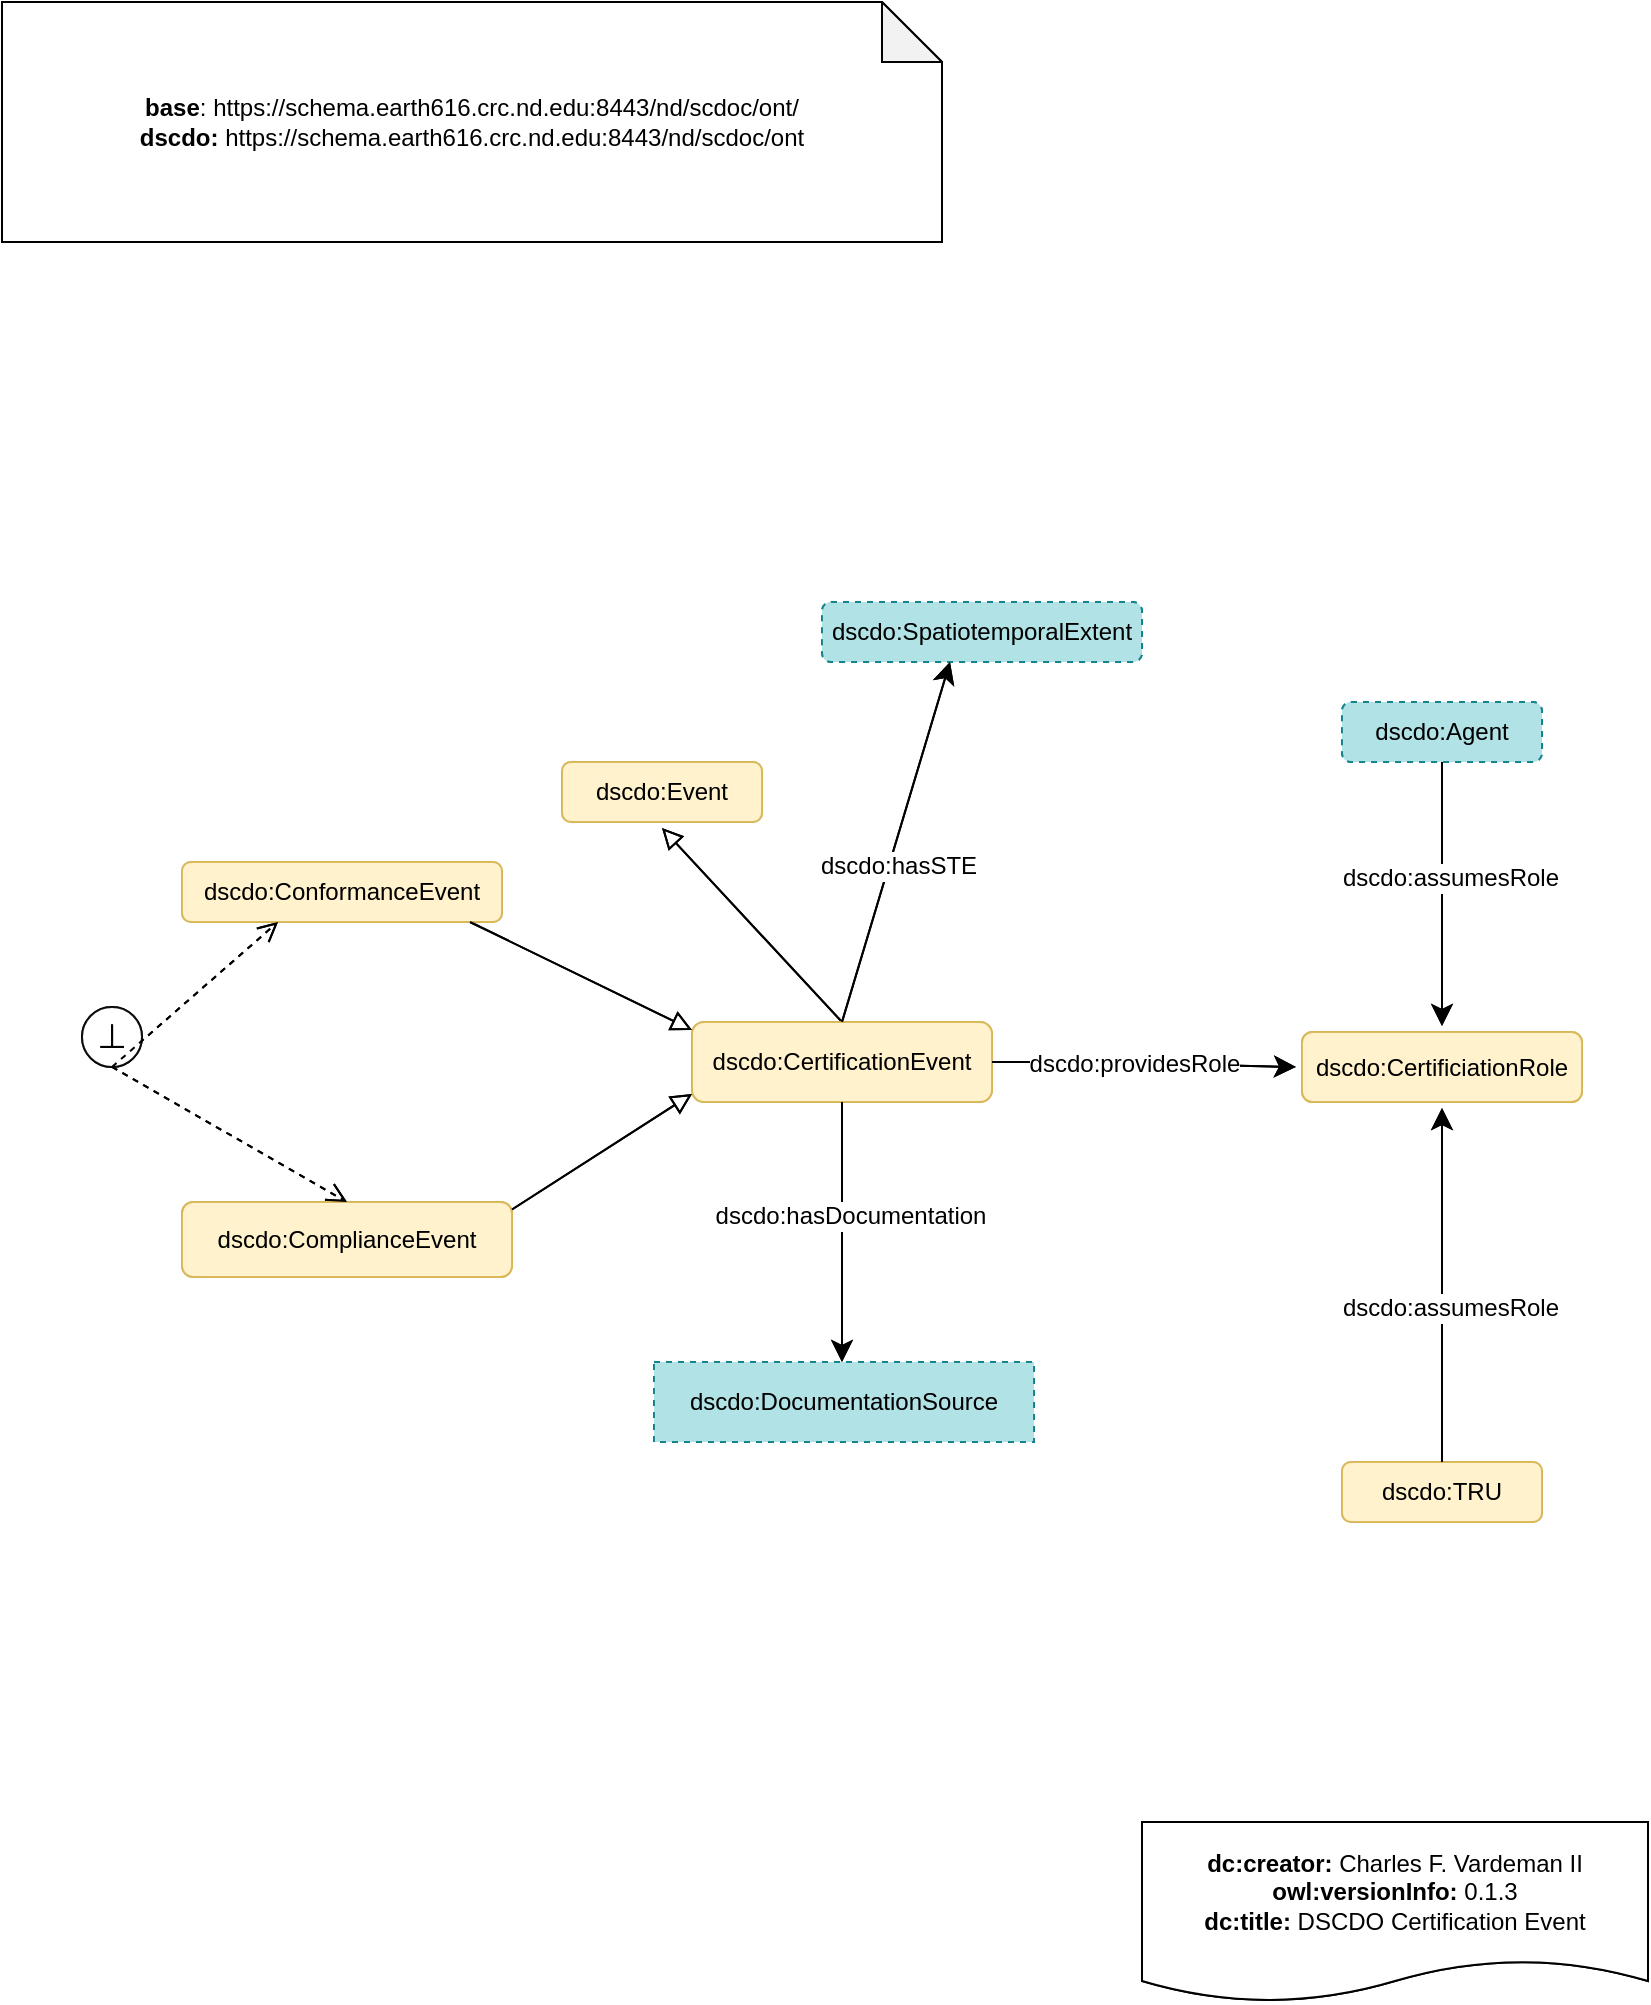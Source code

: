 <mxfile>
    <diagram id="dvkgy0GouwTX88Mty2K7" name="Page-1">
        <mxGraphModel dx="871" dy="945" grid="1" gridSize="10" guides="1" tooltips="1" connect="1" arrows="1" fold="1" page="1" pageScale="1" pageWidth="850" pageHeight="1100" math="0" shadow="0">
            <root>
                <mxCell id="0"/>
                <mxCell id="1" parent="0"/>
                <mxCell id="2" value="&lt;div&gt;&lt;b&gt;base&lt;/b&gt;: https://schema.earth616.crc.nd.edu:8443/nd/scdoc/ont/&lt;/div&gt;&lt;div&gt;&lt;b&gt;dscdo:&lt;/b&gt;&amp;nbsp;https://schema.earth616.crc.nd.edu:8443/nd/scdoc/ont&lt;/div&gt;" style="shape=note;whiteSpace=wrap;html=1;backgroundOutline=1;darkOpacity=0.05;" parent="1" vertex="1">
                    <mxGeometry y="10" width="470" height="120" as="geometry"/>
                </mxCell>
                <mxCell id="3" value="&lt;div&gt;&lt;b&gt;dc:creator:&lt;/b&gt;&amp;nbsp;Charles F. Vardeman II&lt;/div&gt;&lt;div&gt;&lt;b&gt;owl:versionInfo:&lt;/b&gt; 0.1.3&lt;/div&gt;&lt;div&gt;&lt;b&gt;dc:title:&lt;/b&gt;&amp;nbsp;DSCDO Certification Event&lt;/div&gt;" style="shape=document;whiteSpace=wrap;html=1;boundedLbl=1;labelBackgroundColor=#ffffff;strokeColor=#000000;fontSize=12;fontColor=#000000;size=0.233;" parent="1" vertex="1">
                    <mxGeometry x="570" y="920" width="253" height="90" as="geometry"/>
                </mxCell>
                <mxCell id="4" value="" style="endArrow=block;html=1;fontColor=#000099;exitX=0.5;exitY=0;exitDx=0;exitDy=0;endFill=0;entryX=0.5;entryY=1;entryDx=0;entryDy=0;endSize=8;arcSize=0;fontFamily=Helvetica;" parent="1" source="6" target="5" edge="1">
                    <mxGeometry width="50" height="50" relative="1" as="geometry">
                        <mxPoint x="145" y="460" as="sourcePoint"/>
                        <mxPoint x="303.0" y="460" as="targetPoint"/>
                    </mxGeometry>
                </mxCell>
                <mxCell id="5" value="dscdo:Event" style="rounded=1;whiteSpace=wrap;html=1;snapToPoint=1;points=[[0.1,0],[0.2,0],[0.3,0],[0.4,0],[0.5,0],[0.6,0],[0.7,0],[0.8,0],[0.9,0],[0,0.1],[0,0.3],[0,0.5],[0,0.7],[0,0.9],[0.1,1],[0.2,1],[0.3,1],[0.4,1],[0.5,1],[0.6,1],[0.7,1],[0.8,1],[0.9,1],[1,0.1],[1,0.3],[1,0.5],[1,0.7],[1,0.9]];fontFamily=Helvetica;fillColor=#fff2cc;strokeColor=#d6b656;perimeterSpacing=3;opacity=90;" parent="1" vertex="1">
                    <mxGeometry x="280" y="390" width="100" height="30" as="geometry"/>
                </mxCell>
                <mxCell id="6" value="dscdo:CertificationEvent" style="rounded=1;whiteSpace=wrap;html=1;snapToPoint=1;points=[[0.1,0],[0.2,0],[0.3,0],[0.4,0],[0.5,0],[0.6,0],[0.7,0],[0.8,0],[0.9,0],[0,0.1],[0,0.3],[0,0.5],[0,0.7],[0,0.9],[0.1,1],[0.2,1],[0.3,1],[0.4,1],[0.5,1],[0.6,1],[0.7,1],[0.8,1],[0.9,1],[1,0.1],[1,0.3],[1,0.5],[1,0.7],[1,0.9]];fontFamily=Helvetica;fillColor=#fff2cc;strokeColor=#d6b656;perimeterSpacing=0;opacity=90;" parent="1" vertex="1">
                    <mxGeometry x="345" y="520" width="150" height="40" as="geometry"/>
                </mxCell>
                <mxCell id="11" value="dscdo:CertificiationRole" style="rounded=1;whiteSpace=wrap;html=1;snapToPoint=1;points=[[0.1,0],[0.2,0],[0.3,0],[0.4,0],[0.5,0],[0.6,0],[0.7,0],[0.8,0],[0.9,0],[0,0.1],[0,0.3],[0,0.5],[0,0.7],[0,0.9],[0.1,1],[0.2,1],[0.3,1],[0.4,1],[0.5,1],[0.6,1],[0.7,1],[0.8,1],[0.9,1],[1,0.1],[1,0.3],[1,0.5],[1,0.7],[1,0.9]];fontFamily=Helvetica;fillColor=#fff2cc;strokeColor=#d6b656;perimeterSpacing=3;opacity=90;" parent="1" vertex="1">
                    <mxGeometry x="650" y="525" width="140" height="35" as="geometry"/>
                </mxCell>
                <mxCell id="13" value="" style="endArrow=classic;html=1;exitX=1;exitY=0.5;exitDx=0;exitDy=0;entryX=0;entryY=0.5;entryDx=0;entryDy=0;endSize=8;arcSize=0;fontFamily=Helvetica;" parent="1" source="6" target="11" edge="1">
                    <mxGeometry width="50" height="50" relative="1" as="geometry">
                        <mxPoint x="330" y="485" as="sourcePoint"/>
                        <mxPoint x="422.0" y="588.33" as="targetPoint"/>
                        <Array as="points">
                            <mxPoint x="540" y="540"/>
                        </Array>
                    </mxGeometry>
                </mxCell>
                <mxCell id="14" value="&lt;div&gt;dscdo:providesRole&lt;/div&gt;" style="text;html=1;align=center;verticalAlign=middle;resizable=0;points=[];labelBackgroundColor=#ffffff;fontFamily=Helvetica;" parent="13" vertex="1" connectable="0">
                    <mxGeometry x="-0.127" relative="1" as="geometry">
                        <mxPoint x="4.17" as="offset"/>
                    </mxGeometry>
                </mxCell>
                <mxCell id="15" value="dscdo:Agent" style="rounded=1;whiteSpace=wrap;html=1;snapToPoint=1;points=[[0.1,0],[0.2,0],[0.3,0],[0.4,0],[0.5,0],[0.6,0],[0.7,0],[0.8,0],[0.9,0],[0,0.1],[0,0.3],[0,0.5],[0,0.7],[0,0.9],[0.1,1],[0.2,1],[0.3,1],[0.4,1],[0.5,1],[0.6,1],[0.7,1],[0.8,1],[0.9,1],[1,0.1],[1,0.3],[1,0.5],[1,0.7],[1,0.9]];fontFamily=Helvetica;opacity=90;fillColor=#b0e3e6;strokeColor=#0e8088;dashed=1;" parent="1" vertex="1">
                    <mxGeometry x="670" y="360" width="100" height="30" as="geometry"/>
                </mxCell>
                <mxCell id="17" value="" style="endArrow=classic;html=1;endSize=8;arcSize=0;fontFamily=Helvetica;" parent="1" source="15" target="11" edge="1">
                    <mxGeometry width="50" height="50" relative="1" as="geometry">
                        <mxPoint x="820" y="430" as="sourcePoint"/>
                        <mxPoint x="705" y="340" as="targetPoint"/>
                    </mxGeometry>
                </mxCell>
                <mxCell id="18" value="&lt;div&gt;dscdo:assumesRole&lt;/div&gt;" style="text;html=1;align=center;verticalAlign=middle;resizable=0;points=[];labelBackgroundColor=#ffffff;rounded=1;fontFamily=Helvetica;opacity=90;" parent="17" vertex="1" connectable="0">
                    <mxGeometry x="-0.127" relative="1" as="geometry">
                        <mxPoint x="4.17" as="offset"/>
                    </mxGeometry>
                </mxCell>
                <mxCell id="19" value="dscdo:DocumentationSource" style="rounded=0;whiteSpace=wrap;html=1;snapToPoint=1;points=[[0.1,0],[0.2,0],[0.3,0],[0.4,0],[0.5,0],[0.6,0],[0.7,0],[0.8,0],[0.9,0],[0,0.1],[0,0.3],[0,0.5],[0,0.7],[0,0.9],[0.1,1],[0.2,1],[0.3,1],[0.4,1],[0.5,1],[0.6,1],[0.7,1],[0.8,1],[0.9,1],[1,0.1],[1,0.3],[1,0.5],[1,0.7],[1,0.9]];dashed=1;fontFamily=Helvetica;opacity=90;fillColor=#b0e3e6;strokeColor=#0e8088;" parent="1" vertex="1">
                    <mxGeometry x="326" y="690" width="190" height="40" as="geometry"/>
                </mxCell>
                <mxCell id="21" value="" style="endArrow=classic;html=1;exitX=0.5;exitY=1;exitDx=0;exitDy=0;entryX=0.5;entryY=0;entryDx=0;entryDy=0;endSize=8;arcSize=0;fontFamily=Helvetica;" parent="1" source="6" edge="1">
                    <mxGeometry width="50" height="50" relative="1" as="geometry">
                        <mxPoint x="420" y="485" as="sourcePoint"/>
                        <mxPoint x="420" y="690" as="targetPoint"/>
                    </mxGeometry>
                </mxCell>
                <mxCell id="22" value="&lt;div&gt;dscdo:hasDocumentation&lt;/div&gt;" style="text;html=1;align=center;verticalAlign=middle;resizable=0;points=[];labelBackgroundColor=#ffffff;rounded=1;dashed=1;fontFamily=Helvetica;opacity=90;" parent="21" vertex="1" connectable="0">
                    <mxGeometry x="-0.127" relative="1" as="geometry">
                        <mxPoint x="4.17" as="offset"/>
                    </mxGeometry>
                </mxCell>
                <mxCell id="24" value="dscdo:TRU" style="rounded=1;whiteSpace=wrap;html=1;snapToPoint=1;points=[[0.1,0],[0.2,0],[0.3,0],[0.4,0],[0.5,0],[0.6,0],[0.7,0],[0.8,0],[0.9,0],[0,0.1],[0,0.3],[0,0.5],[0,0.7],[0,0.9],[0.1,1],[0.2,1],[0.3,1],[0.4,1],[0.5,1],[0.6,1],[0.7,1],[0.8,1],[0.9,1],[1,0.1],[1,0.3],[1,0.5],[1,0.7],[1,0.9]];fontFamily=Helvetica;opacity=90;fillColor=#fff2cc;strokeColor=#d6b656;" parent="1" vertex="1">
                    <mxGeometry x="670" y="740" width="100" height="30" as="geometry"/>
                </mxCell>
                <mxCell id="25" value="" style="endArrow=classic;html=1;entryX=0.5;entryY=1;entryDx=0;entryDy=0;endSize=8;arcSize=0;fontFamily=Helvetica;" parent="1" source="24" target="11" edge="1">
                    <mxGeometry width="50" height="50" relative="1" as="geometry">
                        <mxPoint x="750" y="780" as="sourcePoint"/>
                        <mxPoint x="983" y="785" as="targetPoint"/>
                    </mxGeometry>
                </mxCell>
                <mxCell id="26" value="&lt;div&gt;dscdo:assumesRole&lt;/div&gt;" style="text;html=1;align=center;verticalAlign=middle;resizable=0;points=[];labelBackgroundColor=#ffffff;rounded=1;dashed=1;fontFamily=Helvetica;opacity=90;" parent="25" vertex="1" connectable="0">
                    <mxGeometry x="-0.127" relative="1" as="geometry">
                        <mxPoint x="4.17" as="offset"/>
                    </mxGeometry>
                </mxCell>
                <mxCell id="27" value="⊥" style="ellipse;whiteSpace=wrap;html=1;aspect=fixed;fontSize=17;rounded=1;fontFamily=Helvetica;opacity=90;" parent="1" vertex="1">
                    <mxGeometry x="40" y="512.5" width="30" height="30" as="geometry"/>
                </mxCell>
                <mxCell id="28" value="dscdo:ComplianceEvent" style="rounded=1;whiteSpace=wrap;html=1;snapToPoint=1;points=[[0.1,0],[0.2,0],[0.3,0],[0.4,0],[0.5,0],[0.6,0],[0.7,0],[0.8,0],[0.9,0],[0,0.1],[0,0.3],[0,0.5],[0,0.7],[0,0.9],[0.1,1],[0.2,1],[0.3,1],[0.4,1],[0.5,1],[0.6,1],[0.7,1],[0.8,1],[0.9,1],[1,0.1],[1,0.3],[1,0.5],[1,0.7],[1,0.9]];fontFamily=Helvetica;opacity=90;fillColor=#fff2cc;strokeColor=#d6b656;" parent="1" vertex="1">
                    <mxGeometry x="90" y="610" width="165" height="37.5" as="geometry"/>
                </mxCell>
                <mxCell id="29" value="dscdo:ConformanceEvent" style="rounded=1;whiteSpace=wrap;html=1;snapToPoint=1;points=[[0.1,0],[0.2,0],[0.3,0],[0.4,0],[0.5,0],[0.6,0],[0.7,0],[0.8,0],[0.9,0],[0,0.1],[0,0.3],[0,0.5],[0,0.7],[0,0.9],[0.1,1],[0.2,1],[0.3,1],[0.4,1],[0.5,1],[0.6,1],[0.7,1],[0.8,1],[0.9,1],[1,0.1],[1,0.3],[1,0.5],[1,0.7],[1,0.9]];fontFamily=Helvetica;opacity=90;fillColor=#fff2cc;strokeColor=#d6b656;" parent="1" vertex="1">
                    <mxGeometry x="90" y="440" width="160" height="30" as="geometry"/>
                </mxCell>
                <mxCell id="30" value="" style="endArrow=open;html=1;fontColor=#000099;endFill=0;dashed=1;endSize=8;entryX=0.5;entryY=0;entryDx=0;entryDy=0;exitX=0.5;exitY=1;exitDx=0;exitDy=0;arcSize=0;fontFamily=Helvetica;" parent="1" source="27" target="28" edge="1">
                    <mxGeometry width="50" height="50" relative="1" as="geometry">
                        <mxPoint x="172.0" y="552.5" as="sourcePoint"/>
                        <mxPoint x="22" y="562.5" as="targetPoint"/>
                    </mxGeometry>
                </mxCell>
                <mxCell id="31" value="" style="endArrow=open;html=1;fontColor=#000099;endFill=0;dashed=1;entryX=0.3;entryY=1;entryDx=0;entryDy=0;endSize=8;exitX=0.5;exitY=1;exitDx=0;exitDy=0;arcSize=0;fontFamily=Helvetica;" parent="1" source="27" target="29" edge="1">
                    <mxGeometry width="50" height="50" relative="1" as="geometry">
                        <mxPoint x="227" y="548.5" as="sourcePoint"/>
                        <mxPoint x="174" y="547.5" as="targetPoint"/>
                    </mxGeometry>
                </mxCell>
                <mxCell id="33" value="" style="endArrow=block;html=1;fontColor=#000099;exitX=0.9;exitY=1;exitDx=0;exitDy=0;endFill=0;entryX=0;entryY=0.1;entryDx=0;entryDy=0;endSize=8;arcSize=0;fontFamily=Helvetica;" parent="1" source="29" target="6" edge="1">
                    <mxGeometry width="50" height="50" relative="1" as="geometry">
                        <mxPoint x="320" y="570" as="sourcePoint"/>
                        <mxPoint x="320" y="510" as="targetPoint"/>
                    </mxGeometry>
                </mxCell>
                <mxCell id="36" value="" style="endArrow=block;html=1;fontColor=#000099;exitX=1;exitY=0.1;exitDx=0;exitDy=0;endFill=0;entryX=0;entryY=0.9;entryDx=0;entryDy=0;endSize=8;arcSize=0;fontFamily=Helvetica;" parent="1" source="28" target="6" edge="1">
                    <mxGeometry width="50" height="50" relative="1" as="geometry">
                        <mxPoint x="200" y="540" as="sourcePoint"/>
                        <mxPoint x="311" y="594" as="targetPoint"/>
                    </mxGeometry>
                </mxCell>
                <mxCell id="37" value="dscdo:SpatiotemporalExtent" style="rounded=1;whiteSpace=wrap;html=1;snapToPoint=1;points=[[0.1,0],[0.2,0],[0.3,0],[0.4,0],[0.5,0],[0.6,0],[0.7,0],[0.8,0],[0.9,0],[0,0.1],[0,0.3],[0,0.5],[0,0.7],[0,0.9],[0.1,1],[0.2,1],[0.3,1],[0.4,1],[0.5,1],[0.6,1],[0.7,1],[0.8,1],[0.9,1],[1,0.1],[1,0.3],[1,0.5],[1,0.7],[1,0.9]];fontFamily=Helvetica;opacity=90;fillColor=#b0e3e6;strokeColor=#0e8088;dashed=1;" parent="1" vertex="1">
                    <mxGeometry x="410" y="310" width="160" height="30" as="geometry"/>
                </mxCell>
                <mxCell id="39" value="" style="endArrow=classic;html=1;entryX=0.4;entryY=1;entryDx=0;entryDy=0;endSize=8;arcSize=0;fontFamily=Helvetica;" parent="1" source="6" target="37" edge="1">
                    <mxGeometry width="50" height="50" relative="1" as="geometry">
                        <mxPoint x="360" y="295" as="sourcePoint"/>
                        <mxPoint x="452.0" y="398.33" as="targetPoint"/>
                    </mxGeometry>
                </mxCell>
                <mxCell id="40" value="&lt;div&gt;dscdo:hasSTE&lt;/div&gt;" style="text;html=1;align=center;verticalAlign=middle;resizable=0;points=[];labelBackgroundColor=#ffffff;rounded=1;fontFamily=Helvetica;opacity=90;" parent="39" vertex="1" connectable="0">
                    <mxGeometry x="-0.127" relative="1" as="geometry">
                        <mxPoint x="4.17" as="offset"/>
                    </mxGeometry>
                </mxCell>
                <mxCell id="41" value="&lt;div&gt;&lt;b&gt;base&lt;/b&gt;: https://schema.earth616.crc.nd.edu:8443/nd/scdoc/ont/&lt;/div&gt;&lt;div&gt;&lt;b&gt;dscdo:&lt;/b&gt;&amp;nbsp;https://schema.earth616.crc.nd.edu:8443/nd/scdoc/ont&lt;/div&gt;" style="shape=note;whiteSpace=wrap;html=1;backgroundOutline=1;darkOpacity=0.05;" vertex="1" parent="1">
                    <mxGeometry y="10" width="470" height="120" as="geometry"/>
                </mxCell>
                <mxCell id="42" value="&lt;div&gt;&lt;b&gt;dc:creator:&lt;/b&gt;&amp;nbsp;Charles F. Vardeman II&lt;/div&gt;&lt;div&gt;&lt;b&gt;owl:versionInfo:&lt;/b&gt; 0.1.3&lt;/div&gt;&lt;div&gt;&lt;b&gt;dc:title:&lt;/b&gt;&amp;nbsp;DSCDO Certification Event&lt;/div&gt;" style="shape=document;whiteSpace=wrap;html=1;boundedLbl=1;labelBackgroundColor=#ffffff;strokeColor=#000000;fontSize=12;fontColor=#000000;size=0.233;" vertex="1" parent="1">
                    <mxGeometry x="570" y="920" width="253" height="90" as="geometry"/>
                </mxCell>
                <mxCell id="43" value="" style="endArrow=block;html=1;fontColor=#000099;exitX=0.5;exitY=0;exitDx=0;exitDy=0;endFill=0;entryX=0.5;entryY=1;entryDx=0;entryDy=0;endSize=8;arcSize=0;fontFamily=Helvetica;" edge="1" parent="1" source="45" target="44">
                    <mxGeometry width="50" height="50" relative="1" as="geometry">
                        <mxPoint x="145" y="460" as="sourcePoint"/>
                        <mxPoint x="303.0" y="460" as="targetPoint"/>
                    </mxGeometry>
                </mxCell>
                <mxCell id="44" value="dscdo:Event" style="rounded=1;whiteSpace=wrap;html=1;snapToPoint=1;points=[[0.1,0],[0.2,0],[0.3,0],[0.4,0],[0.5,0],[0.6,0],[0.7,0],[0.8,0],[0.9,0],[0,0.1],[0,0.3],[0,0.5],[0,0.7],[0,0.9],[0.1,1],[0.2,1],[0.3,1],[0.4,1],[0.5,1],[0.6,1],[0.7,1],[0.8,1],[0.9,1],[1,0.1],[1,0.3],[1,0.5],[1,0.7],[1,0.9]];fontFamily=Helvetica;fillColor=#fff2cc;strokeColor=#d6b656;perimeterSpacing=3;opacity=90;" vertex="1" parent="1">
                    <mxGeometry x="280" y="390" width="100" height="30" as="geometry"/>
                </mxCell>
                <mxCell id="45" value="dscdo:CertificationEvent" style="rounded=1;whiteSpace=wrap;html=1;snapToPoint=1;points=[[0.1,0],[0.2,0],[0.3,0],[0.4,0],[0.5,0],[0.6,0],[0.7,0],[0.8,0],[0.9,0],[0,0.1],[0,0.3],[0,0.5],[0,0.7],[0,0.9],[0.1,1],[0.2,1],[0.3,1],[0.4,1],[0.5,1],[0.6,1],[0.7,1],[0.8,1],[0.9,1],[1,0.1],[1,0.3],[1,0.5],[1,0.7],[1,0.9]];fontFamily=Helvetica;fillColor=#fff2cc;strokeColor=#d6b656;perimeterSpacing=0;opacity=90;" vertex="1" parent="1">
                    <mxGeometry x="345" y="520" width="150" height="40" as="geometry"/>
                </mxCell>
                <mxCell id="46" value="dscdo:CertificiationRole" style="rounded=1;whiteSpace=wrap;html=1;snapToPoint=1;points=[[0.1,0],[0.2,0],[0.3,0],[0.4,0],[0.5,0],[0.6,0],[0.7,0],[0.8,0],[0.9,0],[0,0.1],[0,0.3],[0,0.5],[0,0.7],[0,0.9],[0.1,1],[0.2,1],[0.3,1],[0.4,1],[0.5,1],[0.6,1],[0.7,1],[0.8,1],[0.9,1],[1,0.1],[1,0.3],[1,0.5],[1,0.7],[1,0.9]];fontFamily=Helvetica;fillColor=#fff2cc;strokeColor=#d6b656;perimeterSpacing=3;opacity=90;" vertex="1" parent="1">
                    <mxGeometry x="650" y="525" width="140" height="35" as="geometry"/>
                </mxCell>
                <mxCell id="47" value="" style="endArrow=classic;html=1;exitX=1;exitY=0.5;exitDx=0;exitDy=0;entryX=0;entryY=0.5;entryDx=0;entryDy=0;endSize=8;arcSize=0;fontFamily=Helvetica;" edge="1" parent="1" source="45" target="46">
                    <mxGeometry width="50" height="50" relative="1" as="geometry">
                        <mxPoint x="330" y="485" as="sourcePoint"/>
                        <mxPoint x="422.0" y="588.33" as="targetPoint"/>
                        <Array as="points">
                            <mxPoint x="540" y="540"/>
                        </Array>
                    </mxGeometry>
                </mxCell>
                <mxCell id="48" value="&lt;div&gt;dscdo:providesRole&lt;/div&gt;" style="text;html=1;align=center;verticalAlign=middle;resizable=0;points=[];labelBackgroundColor=#ffffff;fontFamily=Helvetica;" vertex="1" connectable="0" parent="47">
                    <mxGeometry x="-0.127" relative="1" as="geometry">
                        <mxPoint x="4.17" as="offset"/>
                    </mxGeometry>
                </mxCell>
                <mxCell id="49" value="dscdo:Agent" style="rounded=1;whiteSpace=wrap;html=1;snapToPoint=1;points=[[0.1,0],[0.2,0],[0.3,0],[0.4,0],[0.5,0],[0.6,0],[0.7,0],[0.8,0],[0.9,0],[0,0.1],[0,0.3],[0,0.5],[0,0.7],[0,0.9],[0.1,1],[0.2,1],[0.3,1],[0.4,1],[0.5,1],[0.6,1],[0.7,1],[0.8,1],[0.9,1],[1,0.1],[1,0.3],[1,0.5],[1,0.7],[1,0.9]];fontFamily=Helvetica;opacity=90;fillColor=#b0e3e6;strokeColor=#0e8088;dashed=1;" vertex="1" parent="1">
                    <mxGeometry x="670" y="360" width="100" height="30" as="geometry"/>
                </mxCell>
                <mxCell id="50" value="" style="endArrow=classic;html=1;endSize=8;arcSize=0;fontFamily=Helvetica;" edge="1" parent="1" source="49" target="46">
                    <mxGeometry width="50" height="50" relative="1" as="geometry">
                        <mxPoint x="820" y="430" as="sourcePoint"/>
                        <mxPoint x="705" y="340" as="targetPoint"/>
                    </mxGeometry>
                </mxCell>
                <mxCell id="51" value="&lt;div&gt;dscdo:assumesRole&lt;/div&gt;" style="text;html=1;align=center;verticalAlign=middle;resizable=0;points=[];labelBackgroundColor=#ffffff;rounded=1;fontFamily=Helvetica;opacity=90;" vertex="1" connectable="0" parent="50">
                    <mxGeometry x="-0.127" relative="1" as="geometry">
                        <mxPoint x="4.17" as="offset"/>
                    </mxGeometry>
                </mxCell>
                <mxCell id="52" value="dscdo:DocumentationSource" style="rounded=0;whiteSpace=wrap;html=1;snapToPoint=1;points=[[0.1,0],[0.2,0],[0.3,0],[0.4,0],[0.5,0],[0.6,0],[0.7,0],[0.8,0],[0.9,0],[0,0.1],[0,0.3],[0,0.5],[0,0.7],[0,0.9],[0.1,1],[0.2,1],[0.3,1],[0.4,1],[0.5,1],[0.6,1],[0.7,1],[0.8,1],[0.9,1],[1,0.1],[1,0.3],[1,0.5],[1,0.7],[1,0.9]];dashed=1;fontFamily=Helvetica;opacity=90;fillColor=#b0e3e6;strokeColor=#0e8088;" vertex="1" parent="1">
                    <mxGeometry x="326" y="690" width="190" height="40" as="geometry"/>
                </mxCell>
                <mxCell id="53" value="" style="endArrow=classic;html=1;exitX=0.5;exitY=1;exitDx=0;exitDy=0;entryX=0.5;entryY=0;entryDx=0;entryDy=0;endSize=8;arcSize=0;fontFamily=Helvetica;" edge="1" parent="1" source="45">
                    <mxGeometry width="50" height="50" relative="1" as="geometry">
                        <mxPoint x="420" y="485" as="sourcePoint"/>
                        <mxPoint x="420" y="690" as="targetPoint"/>
                    </mxGeometry>
                </mxCell>
                <mxCell id="54" value="&lt;div&gt;dscdo:hasDocumentation&lt;/div&gt;" style="text;html=1;align=center;verticalAlign=middle;resizable=0;points=[];labelBackgroundColor=#ffffff;rounded=1;dashed=1;fontFamily=Helvetica;opacity=90;" vertex="1" connectable="0" parent="53">
                    <mxGeometry x="-0.127" relative="1" as="geometry">
                        <mxPoint x="4.17" as="offset"/>
                    </mxGeometry>
                </mxCell>
                <mxCell id="55" value="dscdo:TRU" style="rounded=1;whiteSpace=wrap;html=1;snapToPoint=1;points=[[0.1,0],[0.2,0],[0.3,0],[0.4,0],[0.5,0],[0.6,0],[0.7,0],[0.8,0],[0.9,0],[0,0.1],[0,0.3],[0,0.5],[0,0.7],[0,0.9],[0.1,1],[0.2,1],[0.3,1],[0.4,1],[0.5,1],[0.6,1],[0.7,1],[0.8,1],[0.9,1],[1,0.1],[1,0.3],[1,0.5],[1,0.7],[1,0.9]];fontFamily=Helvetica;opacity=90;fillColor=#fff2cc;strokeColor=#d6b656;" vertex="1" parent="1">
                    <mxGeometry x="670" y="740" width="100" height="30" as="geometry"/>
                </mxCell>
                <mxCell id="56" value="" style="endArrow=classic;html=1;entryX=0.5;entryY=1;entryDx=0;entryDy=0;endSize=8;arcSize=0;fontFamily=Helvetica;" edge="1" parent="1" source="55" target="46">
                    <mxGeometry width="50" height="50" relative="1" as="geometry">
                        <mxPoint x="750" y="780" as="sourcePoint"/>
                        <mxPoint x="983" y="785" as="targetPoint"/>
                    </mxGeometry>
                </mxCell>
                <mxCell id="57" value="&lt;div&gt;dscdo:assumesRole&lt;/div&gt;" style="text;html=1;align=center;verticalAlign=middle;resizable=0;points=[];labelBackgroundColor=#ffffff;rounded=1;dashed=1;fontFamily=Helvetica;opacity=90;" vertex="1" connectable="0" parent="56">
                    <mxGeometry x="-0.127" relative="1" as="geometry">
                        <mxPoint x="4.17" as="offset"/>
                    </mxGeometry>
                </mxCell>
                <mxCell id="58" value="⊥" style="ellipse;whiteSpace=wrap;html=1;aspect=fixed;fontSize=17;rounded=1;fontFamily=Helvetica;opacity=90;" vertex="1" parent="1">
                    <mxGeometry x="40" y="512.5" width="30" height="30" as="geometry"/>
                </mxCell>
                <mxCell id="59" value="dscdo:ComplianceEvent" style="rounded=1;whiteSpace=wrap;html=1;snapToPoint=1;points=[[0.1,0],[0.2,0],[0.3,0],[0.4,0],[0.5,0],[0.6,0],[0.7,0],[0.8,0],[0.9,0],[0,0.1],[0,0.3],[0,0.5],[0,0.7],[0,0.9],[0.1,1],[0.2,1],[0.3,1],[0.4,1],[0.5,1],[0.6,1],[0.7,1],[0.8,1],[0.9,1],[1,0.1],[1,0.3],[1,0.5],[1,0.7],[1,0.9]];fontFamily=Helvetica;opacity=90;fillColor=#fff2cc;strokeColor=#d6b656;" vertex="1" parent="1">
                    <mxGeometry x="90" y="610" width="165" height="37.5" as="geometry"/>
                </mxCell>
                <mxCell id="60" value="dscdo:ConformanceEvent" style="rounded=1;whiteSpace=wrap;html=1;snapToPoint=1;points=[[0.1,0],[0.2,0],[0.3,0],[0.4,0],[0.5,0],[0.6,0],[0.7,0],[0.8,0],[0.9,0],[0,0.1],[0,0.3],[0,0.5],[0,0.7],[0,0.9],[0.1,1],[0.2,1],[0.3,1],[0.4,1],[0.5,1],[0.6,1],[0.7,1],[0.8,1],[0.9,1],[1,0.1],[1,0.3],[1,0.5],[1,0.7],[1,0.9]];fontFamily=Helvetica;opacity=90;fillColor=#fff2cc;strokeColor=#d6b656;" vertex="1" parent="1">
                    <mxGeometry x="90" y="440" width="160" height="30" as="geometry"/>
                </mxCell>
                <mxCell id="61" value="" style="endArrow=open;html=1;fontColor=#000099;endFill=0;dashed=1;endSize=8;entryX=0.5;entryY=0;entryDx=0;entryDy=0;exitX=0.5;exitY=1;exitDx=0;exitDy=0;arcSize=0;fontFamily=Helvetica;" edge="1" parent="1" source="58" target="59">
                    <mxGeometry width="50" height="50" relative="1" as="geometry">
                        <mxPoint x="172.0" y="552.5" as="sourcePoint"/>
                        <mxPoint x="22" y="562.5" as="targetPoint"/>
                    </mxGeometry>
                </mxCell>
                <mxCell id="62" value="" style="endArrow=open;html=1;fontColor=#000099;endFill=0;dashed=1;entryX=0.3;entryY=1;entryDx=0;entryDy=0;endSize=8;exitX=0.5;exitY=1;exitDx=0;exitDy=0;arcSize=0;fontFamily=Helvetica;" edge="1" parent="1" source="58" target="60">
                    <mxGeometry width="50" height="50" relative="1" as="geometry">
                        <mxPoint x="227" y="548.5" as="sourcePoint"/>
                        <mxPoint x="174" y="547.5" as="targetPoint"/>
                    </mxGeometry>
                </mxCell>
                <mxCell id="63" value="" style="endArrow=block;html=1;fontColor=#000099;exitX=0.9;exitY=1;exitDx=0;exitDy=0;endFill=0;entryX=0;entryY=0.1;entryDx=0;entryDy=0;endSize=8;arcSize=0;fontFamily=Helvetica;" edge="1" parent="1" source="60" target="45">
                    <mxGeometry width="50" height="50" relative="1" as="geometry">
                        <mxPoint x="320" y="570" as="sourcePoint"/>
                        <mxPoint x="320" y="510" as="targetPoint"/>
                    </mxGeometry>
                </mxCell>
                <mxCell id="64" value="" style="endArrow=block;html=1;fontColor=#000099;exitX=1;exitY=0.1;exitDx=0;exitDy=0;endFill=0;entryX=0;entryY=0.9;entryDx=0;entryDy=0;endSize=8;arcSize=0;fontFamily=Helvetica;" edge="1" parent="1" source="59" target="45">
                    <mxGeometry width="50" height="50" relative="1" as="geometry">
                        <mxPoint x="200" y="540" as="sourcePoint"/>
                        <mxPoint x="311" y="594" as="targetPoint"/>
                    </mxGeometry>
                </mxCell>
                <mxCell id="65" value="dscdo:SpatiotemporalExtent" style="rounded=1;whiteSpace=wrap;html=1;snapToPoint=1;points=[[0.1,0],[0.2,0],[0.3,0],[0.4,0],[0.5,0],[0.6,0],[0.7,0],[0.8,0],[0.9,0],[0,0.1],[0,0.3],[0,0.5],[0,0.7],[0,0.9],[0.1,1],[0.2,1],[0.3,1],[0.4,1],[0.5,1],[0.6,1],[0.7,1],[0.8,1],[0.9,1],[1,0.1],[1,0.3],[1,0.5],[1,0.7],[1,0.9]];fontFamily=Helvetica;opacity=90;fillColor=#b0e3e6;strokeColor=#0e8088;dashed=1;" vertex="1" parent="1">
                    <mxGeometry x="410" y="310" width="160" height="30" as="geometry"/>
                </mxCell>
                <mxCell id="66" value="" style="endArrow=classic;html=1;entryX=0.4;entryY=1;entryDx=0;entryDy=0;endSize=8;arcSize=0;fontFamily=Helvetica;" edge="1" parent="1" source="45" target="65">
                    <mxGeometry width="50" height="50" relative="1" as="geometry">
                        <mxPoint x="360" y="295" as="sourcePoint"/>
                        <mxPoint x="452.0" y="398.33" as="targetPoint"/>
                    </mxGeometry>
                </mxCell>
                <mxCell id="67" value="&lt;div&gt;dscdo:hasSTE&lt;/div&gt;" style="text;html=1;align=center;verticalAlign=middle;resizable=0;points=[];labelBackgroundColor=#ffffff;rounded=1;fontFamily=Helvetica;opacity=90;" vertex="1" connectable="0" parent="66">
                    <mxGeometry x="-0.127" relative="1" as="geometry">
                        <mxPoint x="4.17" as="offset"/>
                    </mxGeometry>
                </mxCell>
            </root>
        </mxGraphModel>
    </diagram>
</mxfile>